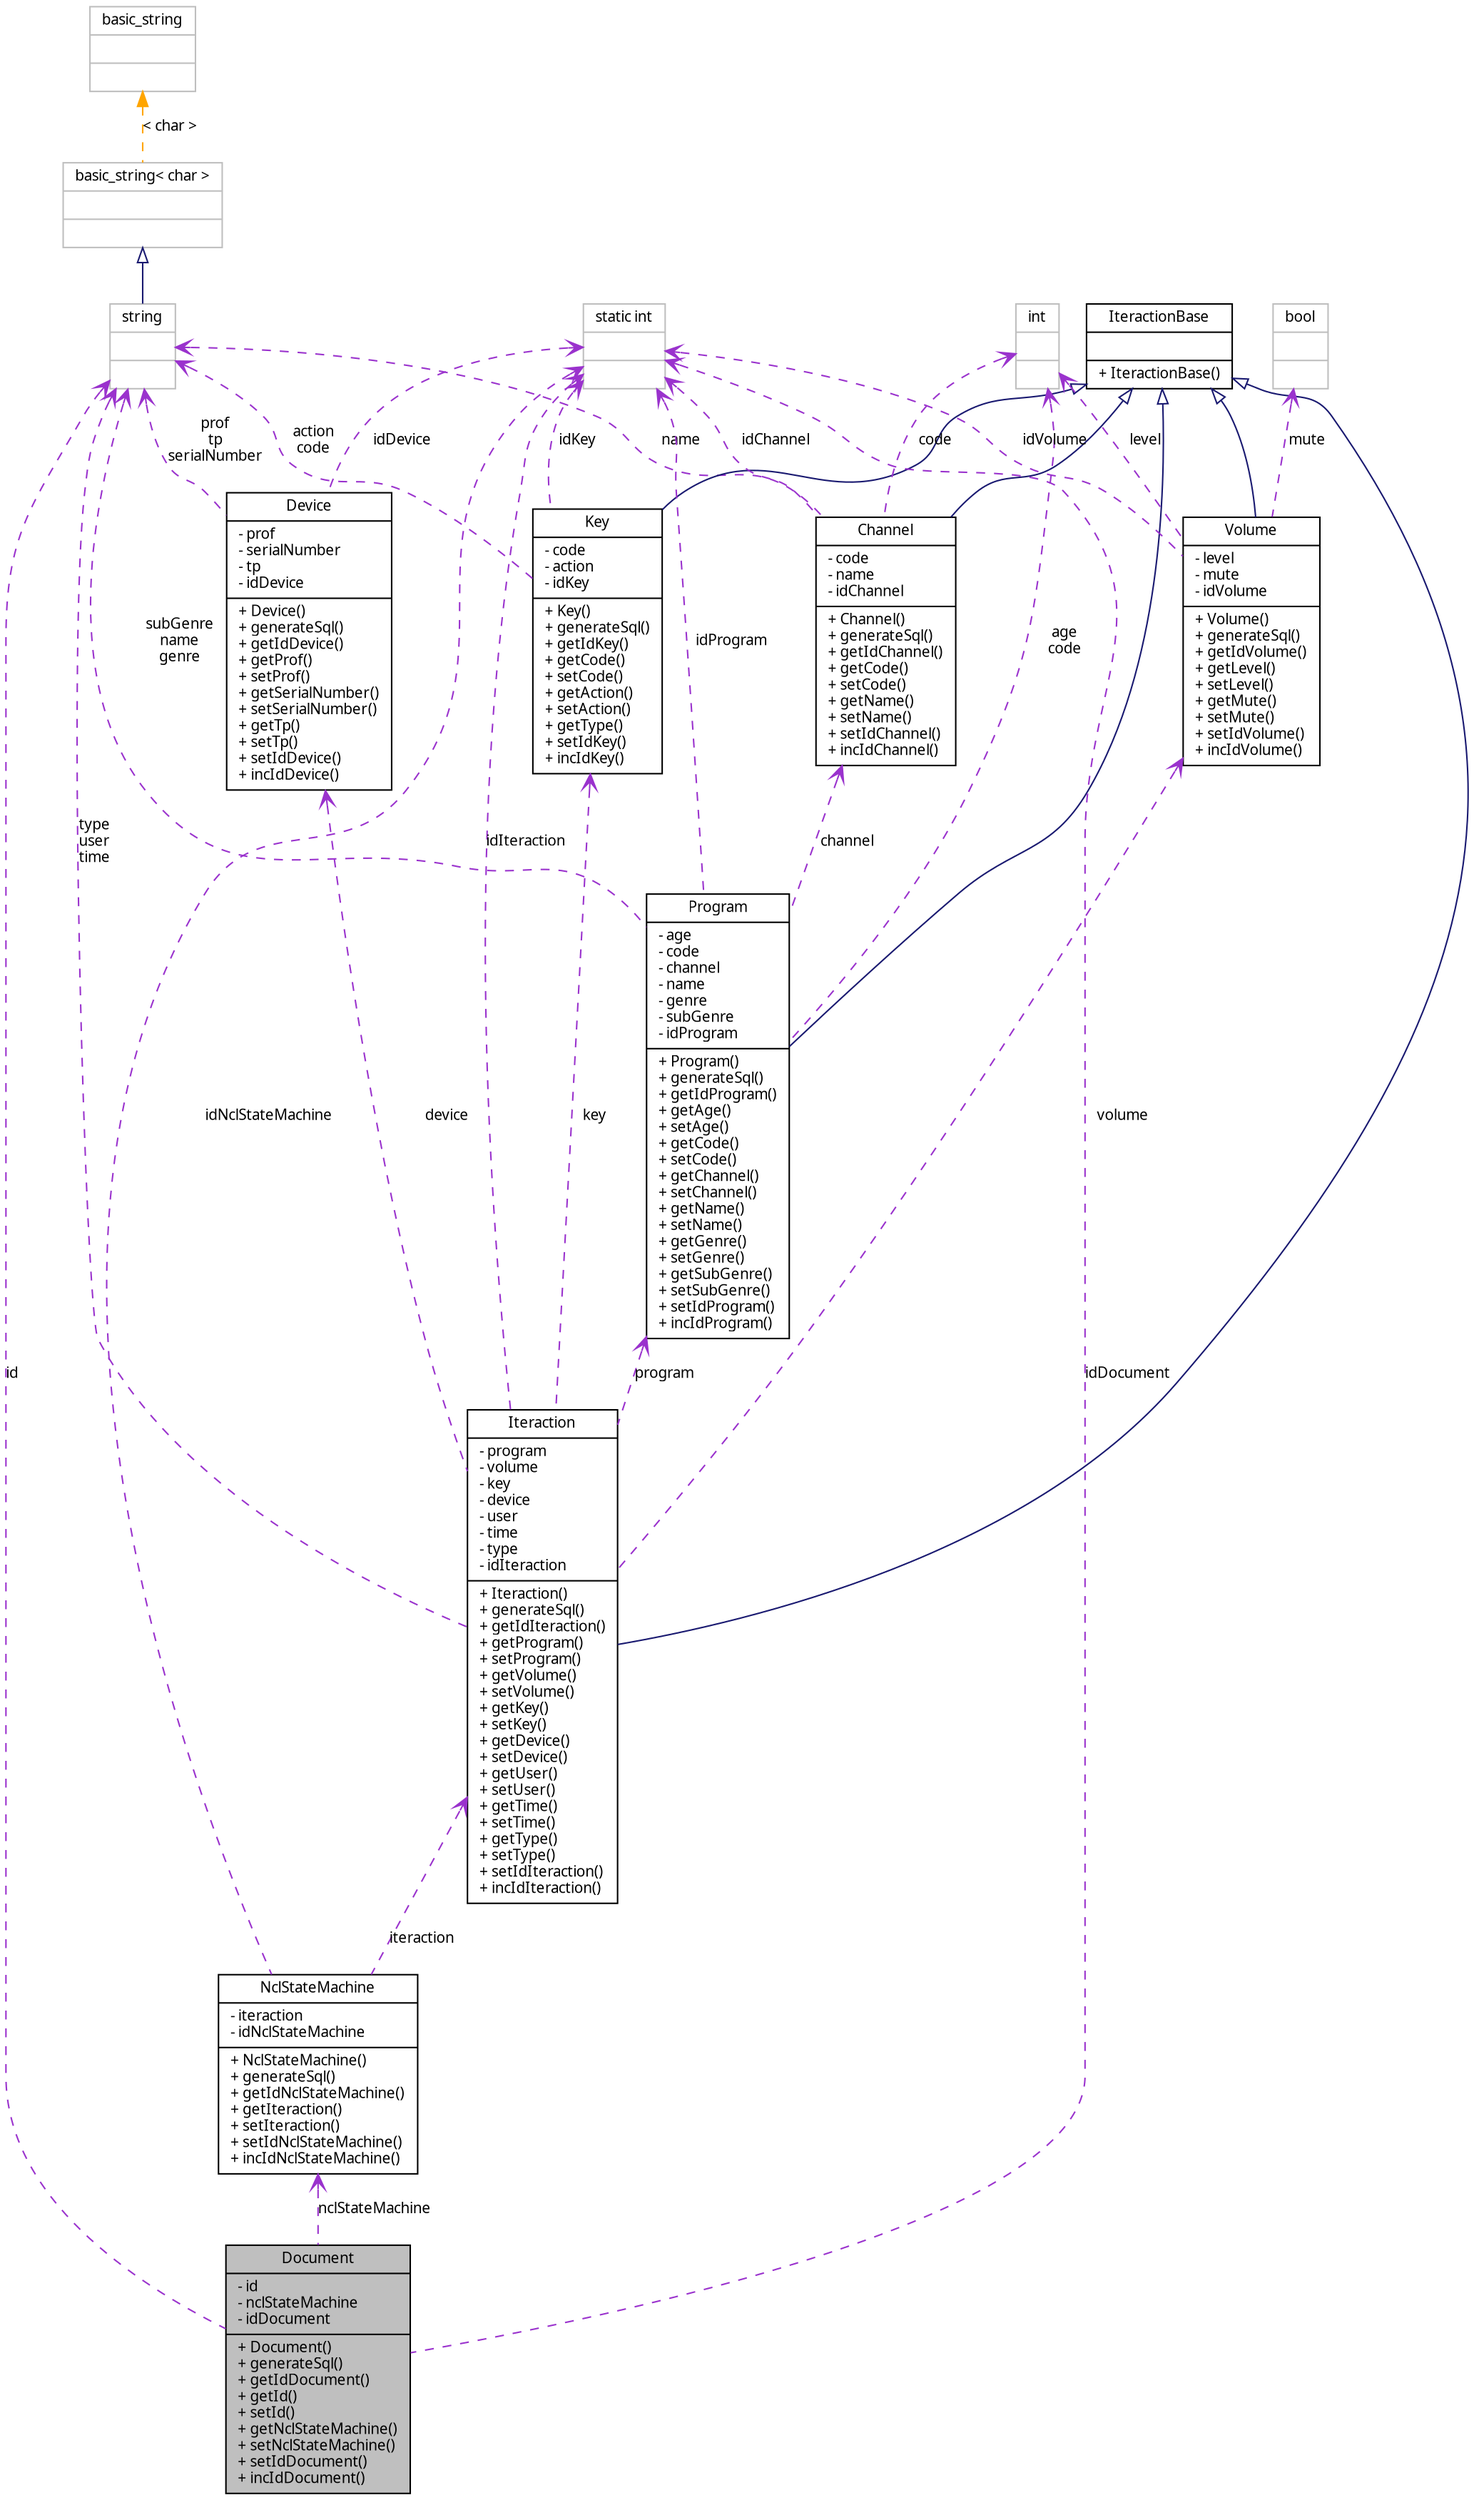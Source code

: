 digraph G
{
  edge [fontname="FreeSans.ttf",fontsize=10,labelfontname="FreeSans.ttf",labelfontsize=10];
  node [fontname="FreeSans.ttf",fontsize=10,shape=record];
  Node1 [label="{Document\n|- id\l- nclStateMachine\l- idDocument\l|+ Document()\l+ generateSql()\l+ getIdDocument()\l+ getId()\l+ setId()\l+ getNclStateMachine()\l+ setNclStateMachine()\l+ setIdDocument()\l+ incIdDocument()\l}",height=0.2,width=0.4,color="black", fillcolor="grey75", style="filled" fontcolor="black"];
  Node2 -> Node1 [dir=back,color="darkorchid3",fontsize=10,style="dashed",label="id",arrowtail="open",fontname="FreeSans.ttf"];
  Node2 [label="{string\n||}",height=0.2,width=0.4,color="grey75", fillcolor="white", style="filled",tooltip="STL class."];
  Node3 -> Node2 [dir=back,color="midnightblue",fontsize=10,style="solid",arrowtail="empty",fontname="FreeSans.ttf"];
  Node3 [label="{basic_string\< char \>\n||}",height=0.2,width=0.4,color="grey75", fillcolor="white", style="filled"];
  Node4 -> Node3 [dir=back,color="orange",fontsize=10,style="dashed",label="\< char \>",fontname="FreeSans.ttf"];
  Node4 [label="{basic_string\n||}",height=0.2,width=0.4,color="grey75", fillcolor="white", style="filled",tooltip="STL class."];
  Node5 -> Node1 [dir=back,color="darkorchid3",fontsize=10,style="dashed",label="nclStateMachine",arrowtail="open",fontname="FreeSans.ttf"];
  Node5 [label="{NclStateMachine\n|- iteraction\l- idNclStateMachine\l|+ NclStateMachine()\l+ generateSql()\l+ getIdNclStateMachine()\l+ getIteraction()\l+ setIteraction()\l+ setIdNclStateMachine()\l+ incIdNclStateMachine()\l}",height=0.2,width=0.4,color="black", fillcolor="white", style="filled",URL="$classbr_1_1ufscar_1_1lince_1_1ginga_1_1recommender_1_1NclStateMachine.html"];
  Node6 -> Node5 [dir=back,color="darkorchid3",fontsize=10,style="dashed",label="iteraction",arrowtail="open",fontname="FreeSans.ttf"];
  Node6 [label="{Iteraction\n|- program\l- volume\l- key\l- device\l- user\l- time\l- type\l- idIteraction\l|+ Iteraction()\l+ generateSql()\l+ getIdIteraction()\l+ getProgram()\l+ setProgram()\l+ getVolume()\l+ setVolume()\l+ getKey()\l+ setKey()\l+ getDevice()\l+ setDevice()\l+ getUser()\l+ setUser()\l+ getTime()\l+ setTime()\l+ getType()\l+ setType()\l+ setIdIteraction()\l+ incIdIteraction()\l}",height=0.2,width=0.4,color="black", fillcolor="white", style="filled",URL="$classbr_1_1ufscar_1_1lince_1_1ginga_1_1recommender_1_1Iteraction.html"];
  Node7 -> Node6 [dir=back,color="midnightblue",fontsize=10,style="solid",arrowtail="empty",fontname="FreeSans.ttf"];
  Node7 [label="{IteractionBase\n||+ IteractionBase()\l}",height=0.2,width=0.4,color="black", fillcolor="white", style="filled",URL="$classbr_1_1ufscar_1_1lince_1_1ginga_1_1recommender_1_1IteractionBase.html"];
  Node8 -> Node6 [dir=back,color="darkorchid3",fontsize=10,style="dashed",label="program",arrowtail="open",fontname="FreeSans.ttf"];
  Node8 [label="{Program\n|- age\l- code\l- channel\l- name\l- genre\l- subGenre\l- idProgram\l|+ Program()\l+ generateSql()\l+ getIdProgram()\l+ getAge()\l+ setAge()\l+ getCode()\l+ setCode()\l+ getChannel()\l+ setChannel()\l+ getName()\l+ setName()\l+ getGenre()\l+ setGenre()\l+ getSubGenre()\l+ setSubGenre()\l+ setIdProgram()\l+ incIdProgram()\l}",height=0.2,width=0.4,color="black", fillcolor="white", style="filled",URL="$classbr_1_1ufscar_1_1lince_1_1ginga_1_1recommender_1_1Program.html"];
  Node7 -> Node8 [dir=back,color="midnightblue",fontsize=10,style="solid",arrowtail="empty",fontname="FreeSans.ttf"];
  Node9 -> Node8 [dir=back,color="darkorchid3",fontsize=10,style="dashed",label="age\ncode",arrowtail="open",fontname="FreeSans.ttf"];
  Node9 [label="{int\n||}",height=0.2,width=0.4,color="grey75", fillcolor="white", style="filled"];
  Node2 -> Node8 [dir=back,color="darkorchid3",fontsize=10,style="dashed",label="subGenre\nname\ngenre",arrowtail="open",fontname="FreeSans.ttf"];
  Node10 -> Node8 [dir=back,color="darkorchid3",fontsize=10,style="dashed",label="channel",arrowtail="open",fontname="FreeSans.ttf"];
  Node10 [label="{Channel\n|- code\l- name\l- idChannel\l|+ Channel()\l+ generateSql()\l+ getIdChannel()\l+ getCode()\l+ setCode()\l+ getName()\l+ setName()\l+ setIdChannel()\l+ incIdChannel()\l}",height=0.2,width=0.4,color="black", fillcolor="white", style="filled",URL="$classbr_1_1ufscar_1_1lince_1_1ginga_1_1recommender_1_1Channel.html"];
  Node7 -> Node10 [dir=back,color="midnightblue",fontsize=10,style="solid",arrowtail="empty",fontname="FreeSans.ttf"];
  Node9 -> Node10 [dir=back,color="darkorchid3",fontsize=10,style="dashed",label="code",arrowtail="open",fontname="FreeSans.ttf"];
  Node2 -> Node10 [dir=back,color="darkorchid3",fontsize=10,style="dashed",label="name",arrowtail="open",fontname="FreeSans.ttf"];
  Node11 -> Node10 [dir=back,color="darkorchid3",fontsize=10,style="dashed",label="idChannel",arrowtail="open",fontname="FreeSans.ttf"];
  Node11 [label="{static int\n||}",height=0.2,width=0.4,color="grey75", fillcolor="white", style="filled"];
  Node11 -> Node8 [dir=back,color="darkorchid3",fontsize=10,style="dashed",label="idProgram",arrowtail="open",fontname="FreeSans.ttf"];
  Node12 -> Node6 [dir=back,color="darkorchid3",fontsize=10,style="dashed",label="key",arrowtail="open",fontname="FreeSans.ttf"];
  Node12 [label="{Key\n|- code\l- action\l- idKey\l|+ Key()\l+ generateSql()\l+ getIdKey()\l+ getCode()\l+ setCode()\l+ getAction()\l+ setAction()\l+ getType()\l+ setIdKey()\l+ incIdKey()\l}",height=0.2,width=0.4,color="black", fillcolor="white", style="filled",URL="$classbr_1_1ufscar_1_1lince_1_1ginga_1_1recommender_1_1Key.html"];
  Node7 -> Node12 [dir=back,color="midnightblue",fontsize=10,style="solid",arrowtail="empty",fontname="FreeSans.ttf"];
  Node2 -> Node12 [dir=back,color="darkorchid3",fontsize=10,style="dashed",label="action\ncode",arrowtail="open",fontname="FreeSans.ttf"];
  Node11 -> Node12 [dir=back,color="darkorchid3",fontsize=10,style="dashed",label="idKey",arrowtail="open",fontname="FreeSans.ttf"];
  Node2 -> Node6 [dir=back,color="darkorchid3",fontsize=10,style="dashed",label="type\nuser\ntime",arrowtail="open",fontname="FreeSans.ttf"];
  Node13 -> Node6 [dir=back,color="darkorchid3",fontsize=10,style="dashed",label="volume",arrowtail="open",fontname="FreeSans.ttf"];
  Node13 [label="{Volume\n|- level\l- mute\l- idVolume\l|+ Volume()\l+ generateSql()\l+ getIdVolume()\l+ getLevel()\l+ setLevel()\l+ getMute()\l+ setMute()\l+ setIdVolume()\l+ incIdVolume()\l}",height=0.2,width=0.4,color="black", fillcolor="white", style="filled",URL="$classbr_1_1ufscar_1_1lince_1_1ginga_1_1recommender_1_1Volume.html"];
  Node7 -> Node13 [dir=back,color="midnightblue",fontsize=10,style="solid",arrowtail="empty",fontname="FreeSans.ttf"];
  Node9 -> Node13 [dir=back,color="darkorchid3",fontsize=10,style="dashed",label="level",arrowtail="open",fontname="FreeSans.ttf"];
  Node14 -> Node13 [dir=back,color="darkorchid3",fontsize=10,style="dashed",label="mute",arrowtail="open",fontname="FreeSans.ttf"];
  Node14 [label="{bool\n||}",height=0.2,width=0.4,color="grey75", fillcolor="white", style="filled"];
  Node11 -> Node13 [dir=back,color="darkorchid3",fontsize=10,style="dashed",label="idVolume",arrowtail="open",fontname="FreeSans.ttf"];
  Node15 -> Node6 [dir=back,color="darkorchid3",fontsize=10,style="dashed",label="device",arrowtail="open",fontname="FreeSans.ttf"];
  Node15 [label="{Device\n|- prof\l- serialNumber\l- tp\l- idDevice\l|+ Device()\l+ generateSql()\l+ getIdDevice()\l+ getProf()\l+ setProf()\l+ getSerialNumber()\l+ setSerialNumber()\l+ getTp()\l+ setTp()\l+ setIdDevice()\l+ incIdDevice()\l}",height=0.2,width=0.4,color="black", fillcolor="white", style="filled",URL="$classbr_1_1ufscar_1_1lince_1_1ginga_1_1recommender_1_1Device.html"];
  Node2 -> Node15 [dir=back,color="darkorchid3",fontsize=10,style="dashed",label="prof\ntp\nserialNumber",arrowtail="open",fontname="FreeSans.ttf"];
  Node11 -> Node15 [dir=back,color="darkorchid3",fontsize=10,style="dashed",label="idDevice",arrowtail="open",fontname="FreeSans.ttf"];
  Node11 -> Node6 [dir=back,color="darkorchid3",fontsize=10,style="dashed",label="idIteraction",arrowtail="open",fontname="FreeSans.ttf"];
  Node11 -> Node5 [dir=back,color="darkorchid3",fontsize=10,style="dashed",label="idNclStateMachine",arrowtail="open",fontname="FreeSans.ttf"];
  Node11 -> Node1 [dir=back,color="darkorchid3",fontsize=10,style="dashed",label="idDocument",arrowtail="open",fontname="FreeSans.ttf"];
}

